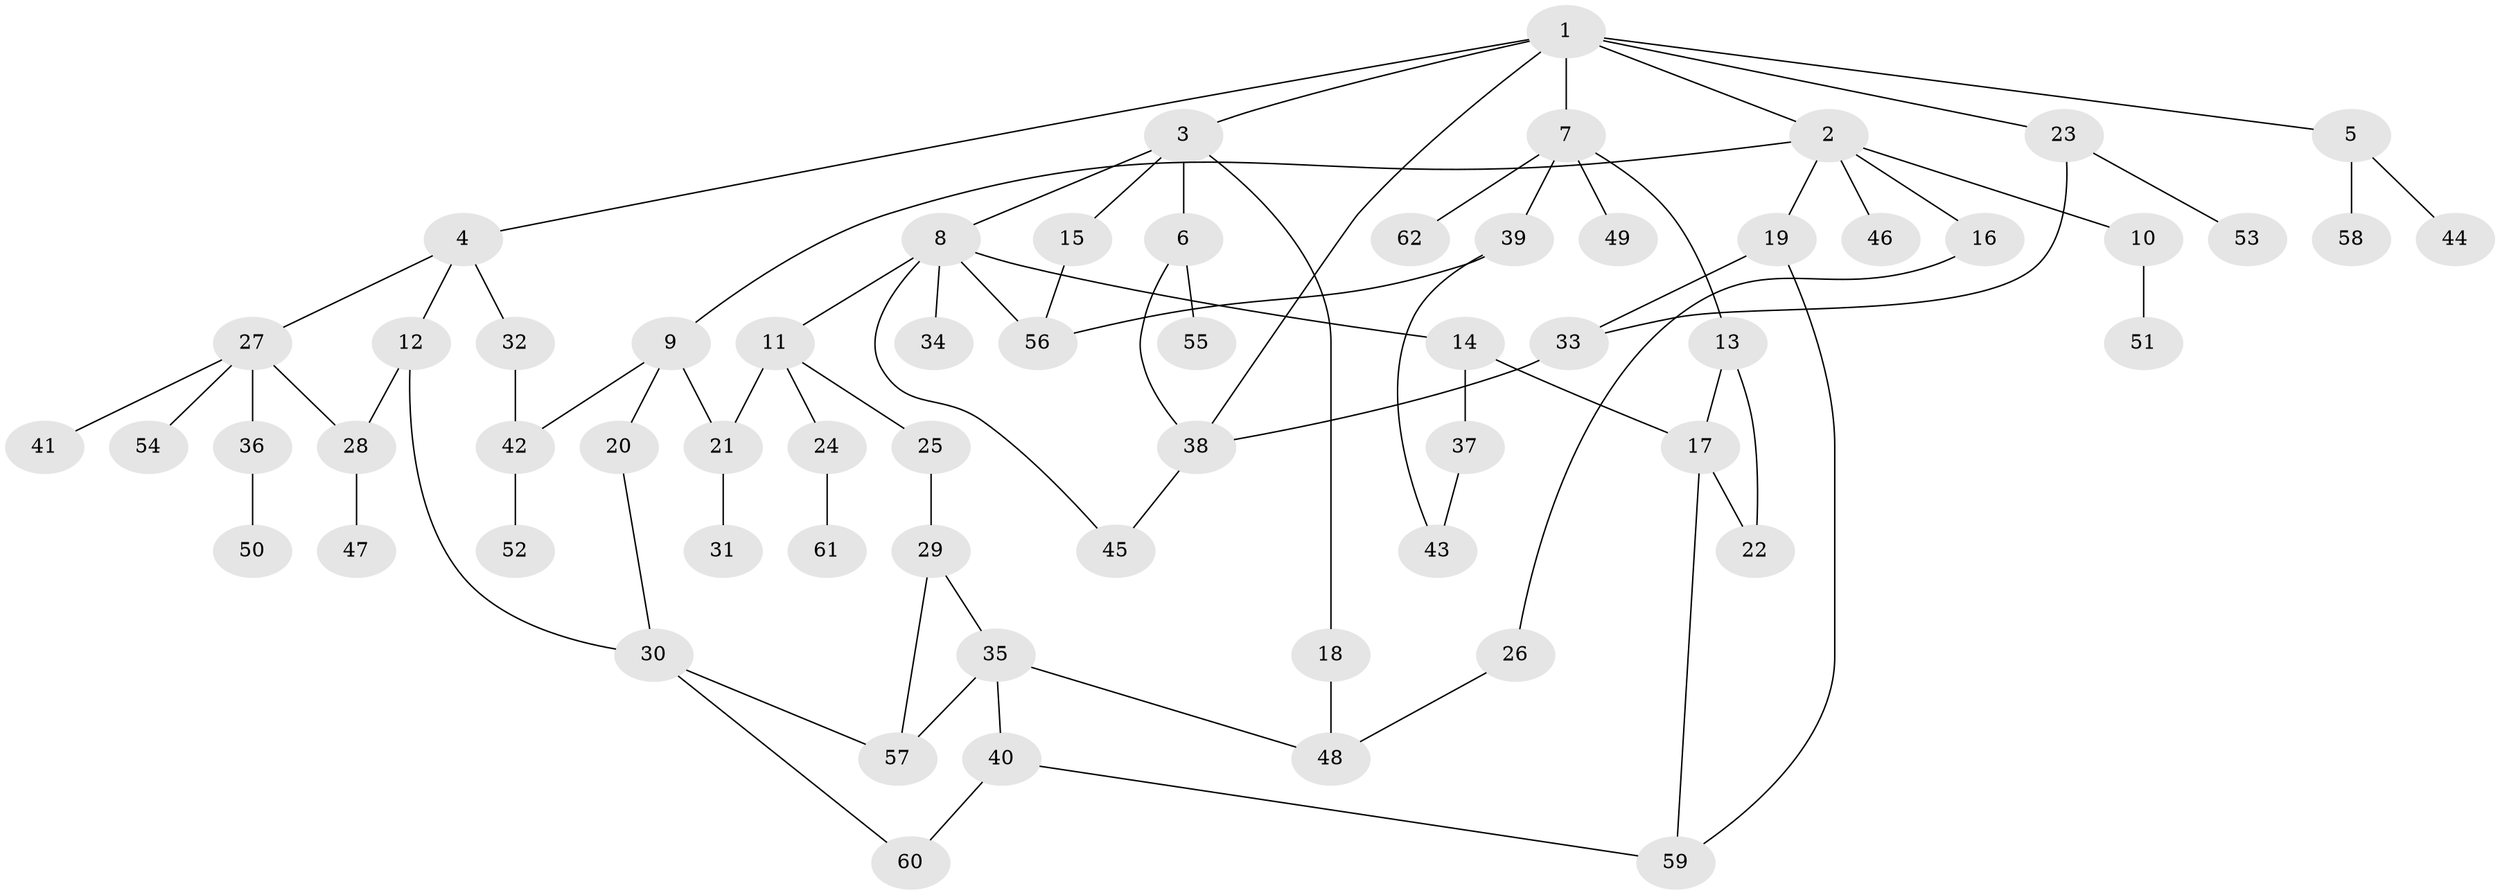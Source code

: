 // Generated by graph-tools (version 1.1) at 2025/41/03/09/25 04:41:22]
// undirected, 62 vertices, 81 edges
graph export_dot {
graph [start="1"]
  node [color=gray90,style=filled];
  1;
  2;
  3;
  4;
  5;
  6;
  7;
  8;
  9;
  10;
  11;
  12;
  13;
  14;
  15;
  16;
  17;
  18;
  19;
  20;
  21;
  22;
  23;
  24;
  25;
  26;
  27;
  28;
  29;
  30;
  31;
  32;
  33;
  34;
  35;
  36;
  37;
  38;
  39;
  40;
  41;
  42;
  43;
  44;
  45;
  46;
  47;
  48;
  49;
  50;
  51;
  52;
  53;
  54;
  55;
  56;
  57;
  58;
  59;
  60;
  61;
  62;
  1 -- 2;
  1 -- 3;
  1 -- 4;
  1 -- 5;
  1 -- 7;
  1 -- 23;
  1 -- 38;
  2 -- 9;
  2 -- 10;
  2 -- 16;
  2 -- 19;
  2 -- 46;
  3 -- 6;
  3 -- 8;
  3 -- 15;
  3 -- 18;
  4 -- 12;
  4 -- 27;
  4 -- 32;
  5 -- 44;
  5 -- 58;
  6 -- 38;
  6 -- 55;
  7 -- 13;
  7 -- 39;
  7 -- 49;
  7 -- 62;
  8 -- 11;
  8 -- 14;
  8 -- 34;
  8 -- 45;
  8 -- 56;
  9 -- 20;
  9 -- 21;
  9 -- 42;
  10 -- 51;
  11 -- 24;
  11 -- 25;
  11 -- 21;
  12 -- 28;
  12 -- 30;
  13 -- 22;
  13 -- 17;
  14 -- 17;
  14 -- 37;
  15 -- 56;
  16 -- 26;
  17 -- 59;
  17 -- 22;
  18 -- 48;
  19 -- 33;
  19 -- 59;
  20 -- 30;
  21 -- 31;
  23 -- 53;
  23 -- 33;
  24 -- 61;
  25 -- 29;
  26 -- 48;
  27 -- 36;
  27 -- 41;
  27 -- 54;
  27 -- 28;
  28 -- 47;
  29 -- 35;
  29 -- 57;
  30 -- 60;
  30 -- 57;
  32 -- 42;
  33 -- 38;
  35 -- 40;
  35 -- 57;
  35 -- 48;
  36 -- 50;
  37 -- 43;
  38 -- 45;
  39 -- 56;
  39 -- 43;
  40 -- 59;
  40 -- 60;
  42 -- 52;
}
